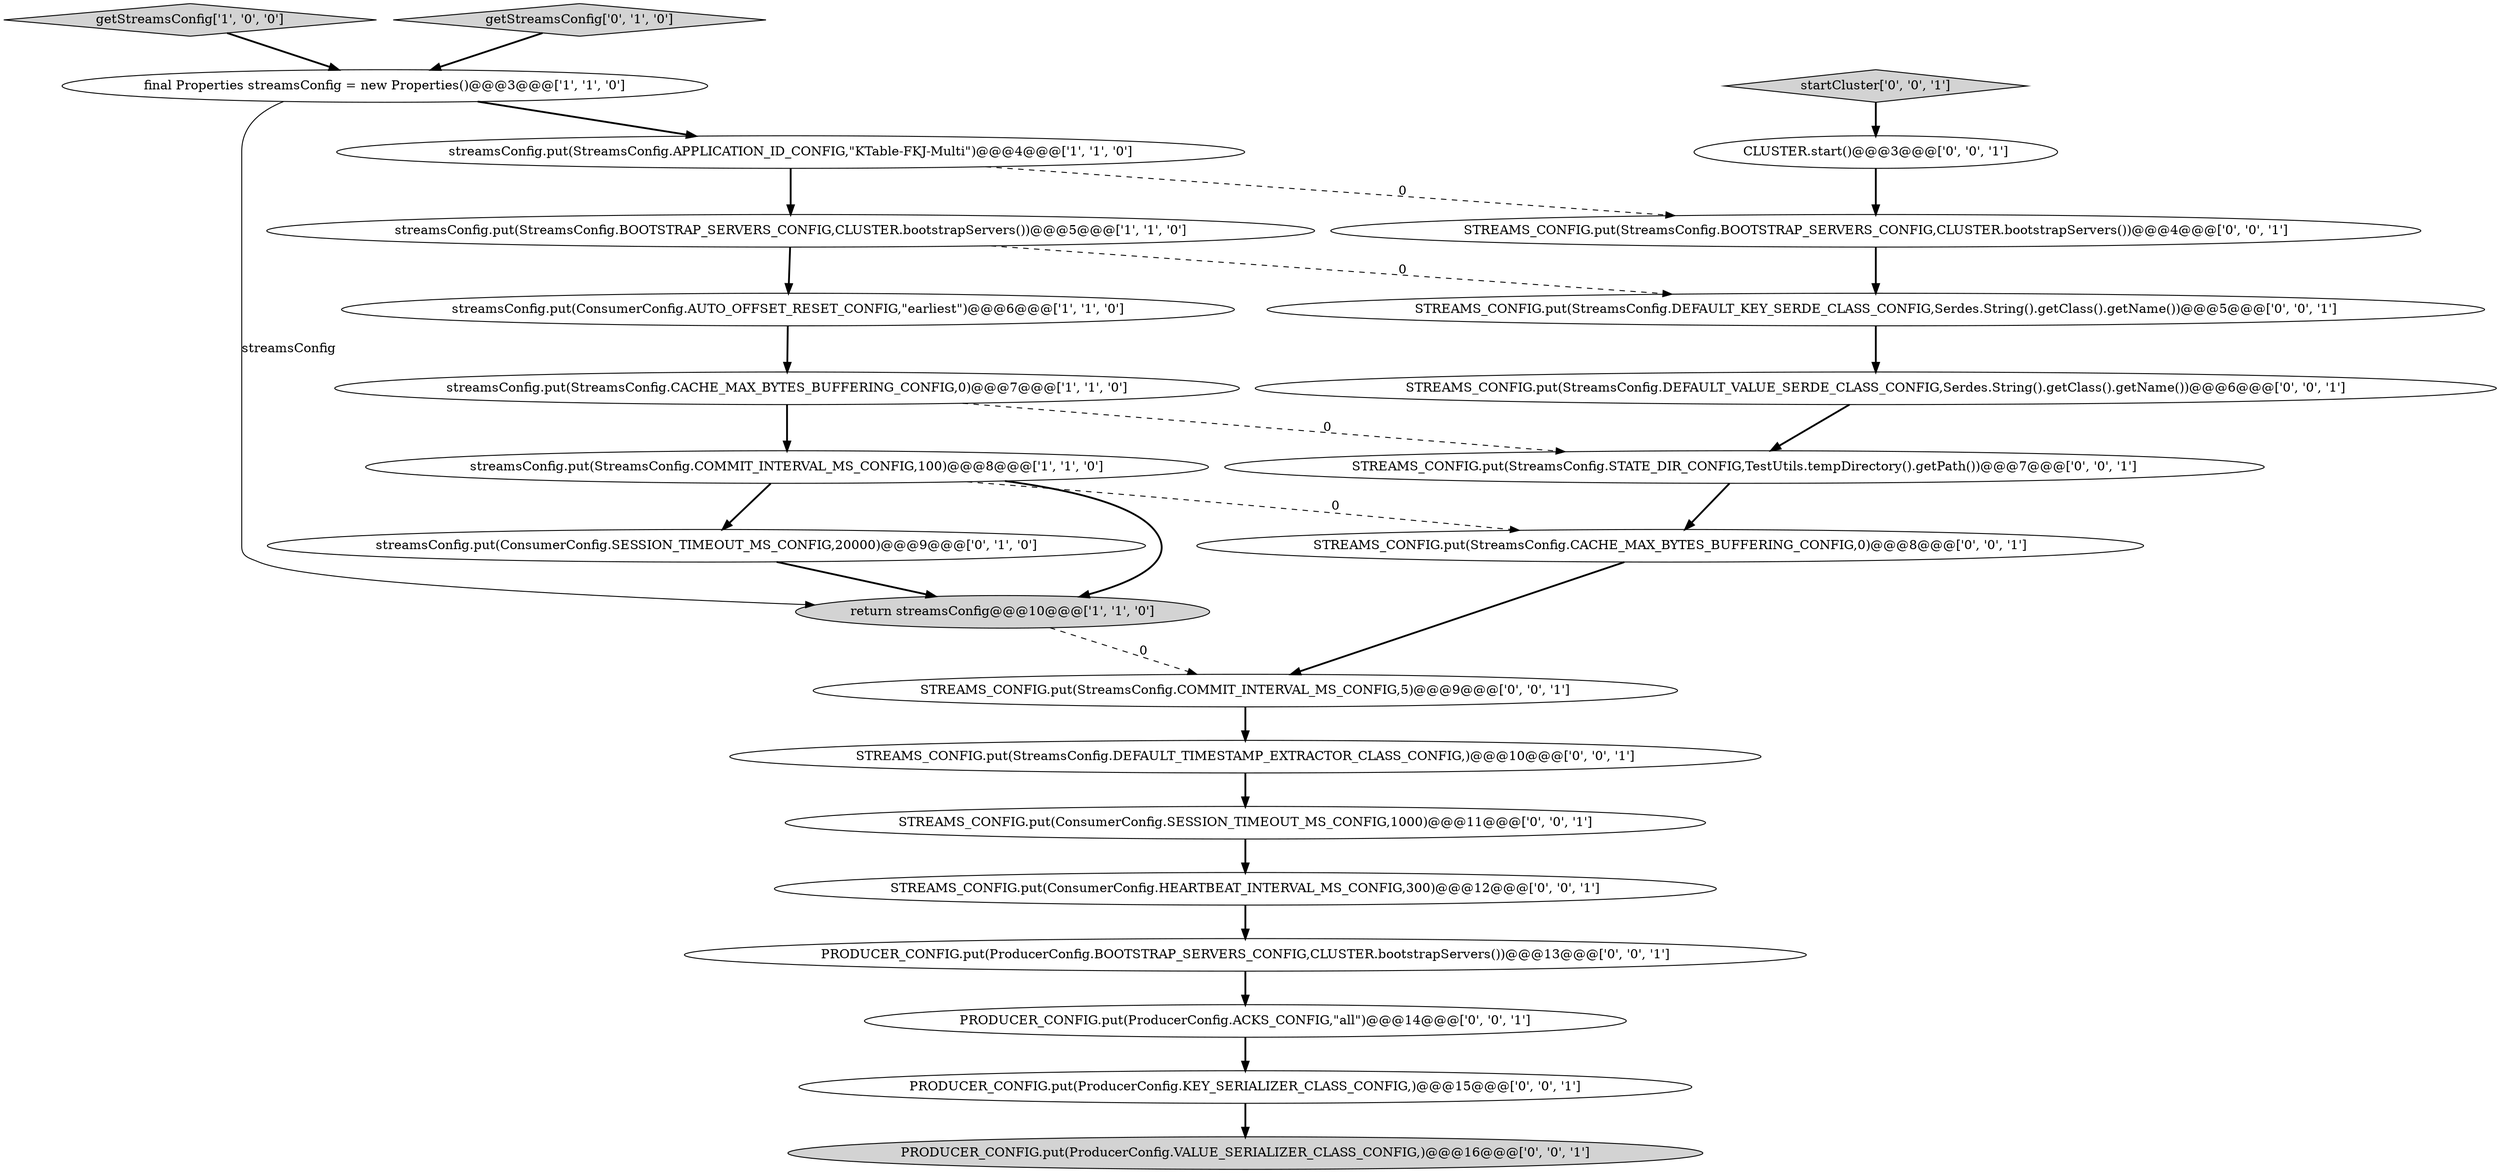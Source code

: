 digraph {
23 [style = filled, label = "STREAMS_CONFIG.put(StreamsConfig.CACHE_MAX_BYTES_BUFFERING_CONFIG,0)@@@8@@@['0', '0', '1']", fillcolor = white, shape = ellipse image = "AAA0AAABBB3BBB"];
4 [style = filled, label = "getStreamsConfig['1', '0', '0']", fillcolor = lightgray, shape = diamond image = "AAA0AAABBB1BBB"];
16 [style = filled, label = "STREAMS_CONFIG.put(ConsumerConfig.SESSION_TIMEOUT_MS_CONFIG,1000)@@@11@@@['0', '0', '1']", fillcolor = white, shape = ellipse image = "AAA0AAABBB3BBB"];
12 [style = filled, label = "PRODUCER_CONFIG.put(ProducerConfig.BOOTSTRAP_SERVERS_CONFIG,CLUSTER.bootstrapServers())@@@13@@@['0', '0', '1']", fillcolor = white, shape = ellipse image = "AAA0AAABBB3BBB"];
24 [style = filled, label = "STREAMS_CONFIG.put(StreamsConfig.STATE_DIR_CONFIG,TestUtils.tempDirectory().getPath())@@@7@@@['0', '0', '1']", fillcolor = white, shape = ellipse image = "AAA0AAABBB3BBB"];
14 [style = filled, label = "STREAMS_CONFIG.put(StreamsConfig.BOOTSTRAP_SERVERS_CONFIG,CLUSTER.bootstrapServers())@@@4@@@['0', '0', '1']", fillcolor = white, shape = ellipse image = "AAA0AAABBB3BBB"];
22 [style = filled, label = "startCluster['0', '0', '1']", fillcolor = lightgray, shape = diamond image = "AAA0AAABBB3BBB"];
19 [style = filled, label = "STREAMS_CONFIG.put(StreamsConfig.COMMIT_INTERVAL_MS_CONFIG,5)@@@9@@@['0', '0', '1']", fillcolor = white, shape = ellipse image = "AAA0AAABBB3BBB"];
17 [style = filled, label = "STREAMS_CONFIG.put(StreamsConfig.DEFAULT_VALUE_SERDE_CLASS_CONFIG,Serdes.String().getClass().getName())@@@6@@@['0', '0', '1']", fillcolor = white, shape = ellipse image = "AAA0AAABBB3BBB"];
6 [style = filled, label = "streamsConfig.put(ConsumerConfig.AUTO_OFFSET_RESET_CONFIG,\"earliest\")@@@6@@@['1', '1', '0']", fillcolor = white, shape = ellipse image = "AAA0AAABBB1BBB"];
1 [style = filled, label = "streamsConfig.put(StreamsConfig.BOOTSTRAP_SERVERS_CONFIG,CLUSTER.bootstrapServers())@@@5@@@['1', '1', '0']", fillcolor = white, shape = ellipse image = "AAA0AAABBB1BBB"];
9 [style = filled, label = "getStreamsConfig['0', '1', '0']", fillcolor = lightgray, shape = diamond image = "AAA0AAABBB2BBB"];
0 [style = filled, label = "streamsConfig.put(StreamsConfig.COMMIT_INTERVAL_MS_CONFIG,100)@@@8@@@['1', '1', '0']", fillcolor = white, shape = ellipse image = "AAA0AAABBB1BBB"];
2 [style = filled, label = "streamsConfig.put(StreamsConfig.CACHE_MAX_BYTES_BUFFERING_CONFIG,0)@@@7@@@['1', '1', '0']", fillcolor = white, shape = ellipse image = "AAA0AAABBB1BBB"];
10 [style = filled, label = "PRODUCER_CONFIG.put(ProducerConfig.KEY_SERIALIZER_CLASS_CONFIG,)@@@15@@@['0', '0', '1']", fillcolor = white, shape = ellipse image = "AAA0AAABBB3BBB"];
3 [style = filled, label = "return streamsConfig@@@10@@@['1', '1', '0']", fillcolor = lightgray, shape = ellipse image = "AAA0AAABBB1BBB"];
15 [style = filled, label = "STREAMS_CONFIG.put(StreamsConfig.DEFAULT_KEY_SERDE_CLASS_CONFIG,Serdes.String().getClass().getName())@@@5@@@['0', '0', '1']", fillcolor = white, shape = ellipse image = "AAA0AAABBB3BBB"];
21 [style = filled, label = "PRODUCER_CONFIG.put(ProducerConfig.ACKS_CONFIG,\"all\")@@@14@@@['0', '0', '1']", fillcolor = white, shape = ellipse image = "AAA0AAABBB3BBB"];
7 [style = filled, label = "final Properties streamsConfig = new Properties()@@@3@@@['1', '1', '0']", fillcolor = white, shape = ellipse image = "AAA0AAABBB1BBB"];
5 [style = filled, label = "streamsConfig.put(StreamsConfig.APPLICATION_ID_CONFIG,\"KTable-FKJ-Multi\")@@@4@@@['1', '1', '0']", fillcolor = white, shape = ellipse image = "AAA0AAABBB1BBB"];
18 [style = filled, label = "PRODUCER_CONFIG.put(ProducerConfig.VALUE_SERIALIZER_CLASS_CONFIG,)@@@16@@@['0', '0', '1']", fillcolor = lightgray, shape = ellipse image = "AAA0AAABBB3BBB"];
20 [style = filled, label = "STREAMS_CONFIG.put(StreamsConfig.DEFAULT_TIMESTAMP_EXTRACTOR_CLASS_CONFIG,)@@@10@@@['0', '0', '1']", fillcolor = white, shape = ellipse image = "AAA0AAABBB3BBB"];
13 [style = filled, label = "CLUSTER.start()@@@3@@@['0', '0', '1']", fillcolor = white, shape = ellipse image = "AAA0AAABBB3BBB"];
8 [style = filled, label = "streamsConfig.put(ConsumerConfig.SESSION_TIMEOUT_MS_CONFIG,20000)@@@9@@@['0', '1', '0']", fillcolor = white, shape = ellipse image = "AAA1AAABBB2BBB"];
11 [style = filled, label = "STREAMS_CONFIG.put(ConsumerConfig.HEARTBEAT_INTERVAL_MS_CONFIG,300)@@@12@@@['0', '0', '1']", fillcolor = white, shape = ellipse image = "AAA0AAABBB3BBB"];
3->19 [style = dashed, label="0"];
4->7 [style = bold, label=""];
11->12 [style = bold, label=""];
23->19 [style = bold, label=""];
5->14 [style = dashed, label="0"];
20->16 [style = bold, label=""];
24->23 [style = bold, label=""];
19->20 [style = bold, label=""];
5->1 [style = bold, label=""];
7->3 [style = solid, label="streamsConfig"];
12->21 [style = bold, label=""];
0->3 [style = bold, label=""];
0->8 [style = bold, label=""];
1->6 [style = bold, label=""];
21->10 [style = bold, label=""];
8->3 [style = bold, label=""];
6->2 [style = bold, label=""];
9->7 [style = bold, label=""];
10->18 [style = bold, label=""];
0->23 [style = dashed, label="0"];
2->24 [style = dashed, label="0"];
17->24 [style = bold, label=""];
1->15 [style = dashed, label="0"];
7->5 [style = bold, label=""];
2->0 [style = bold, label=""];
13->14 [style = bold, label=""];
14->15 [style = bold, label=""];
16->11 [style = bold, label=""];
22->13 [style = bold, label=""];
15->17 [style = bold, label=""];
}
